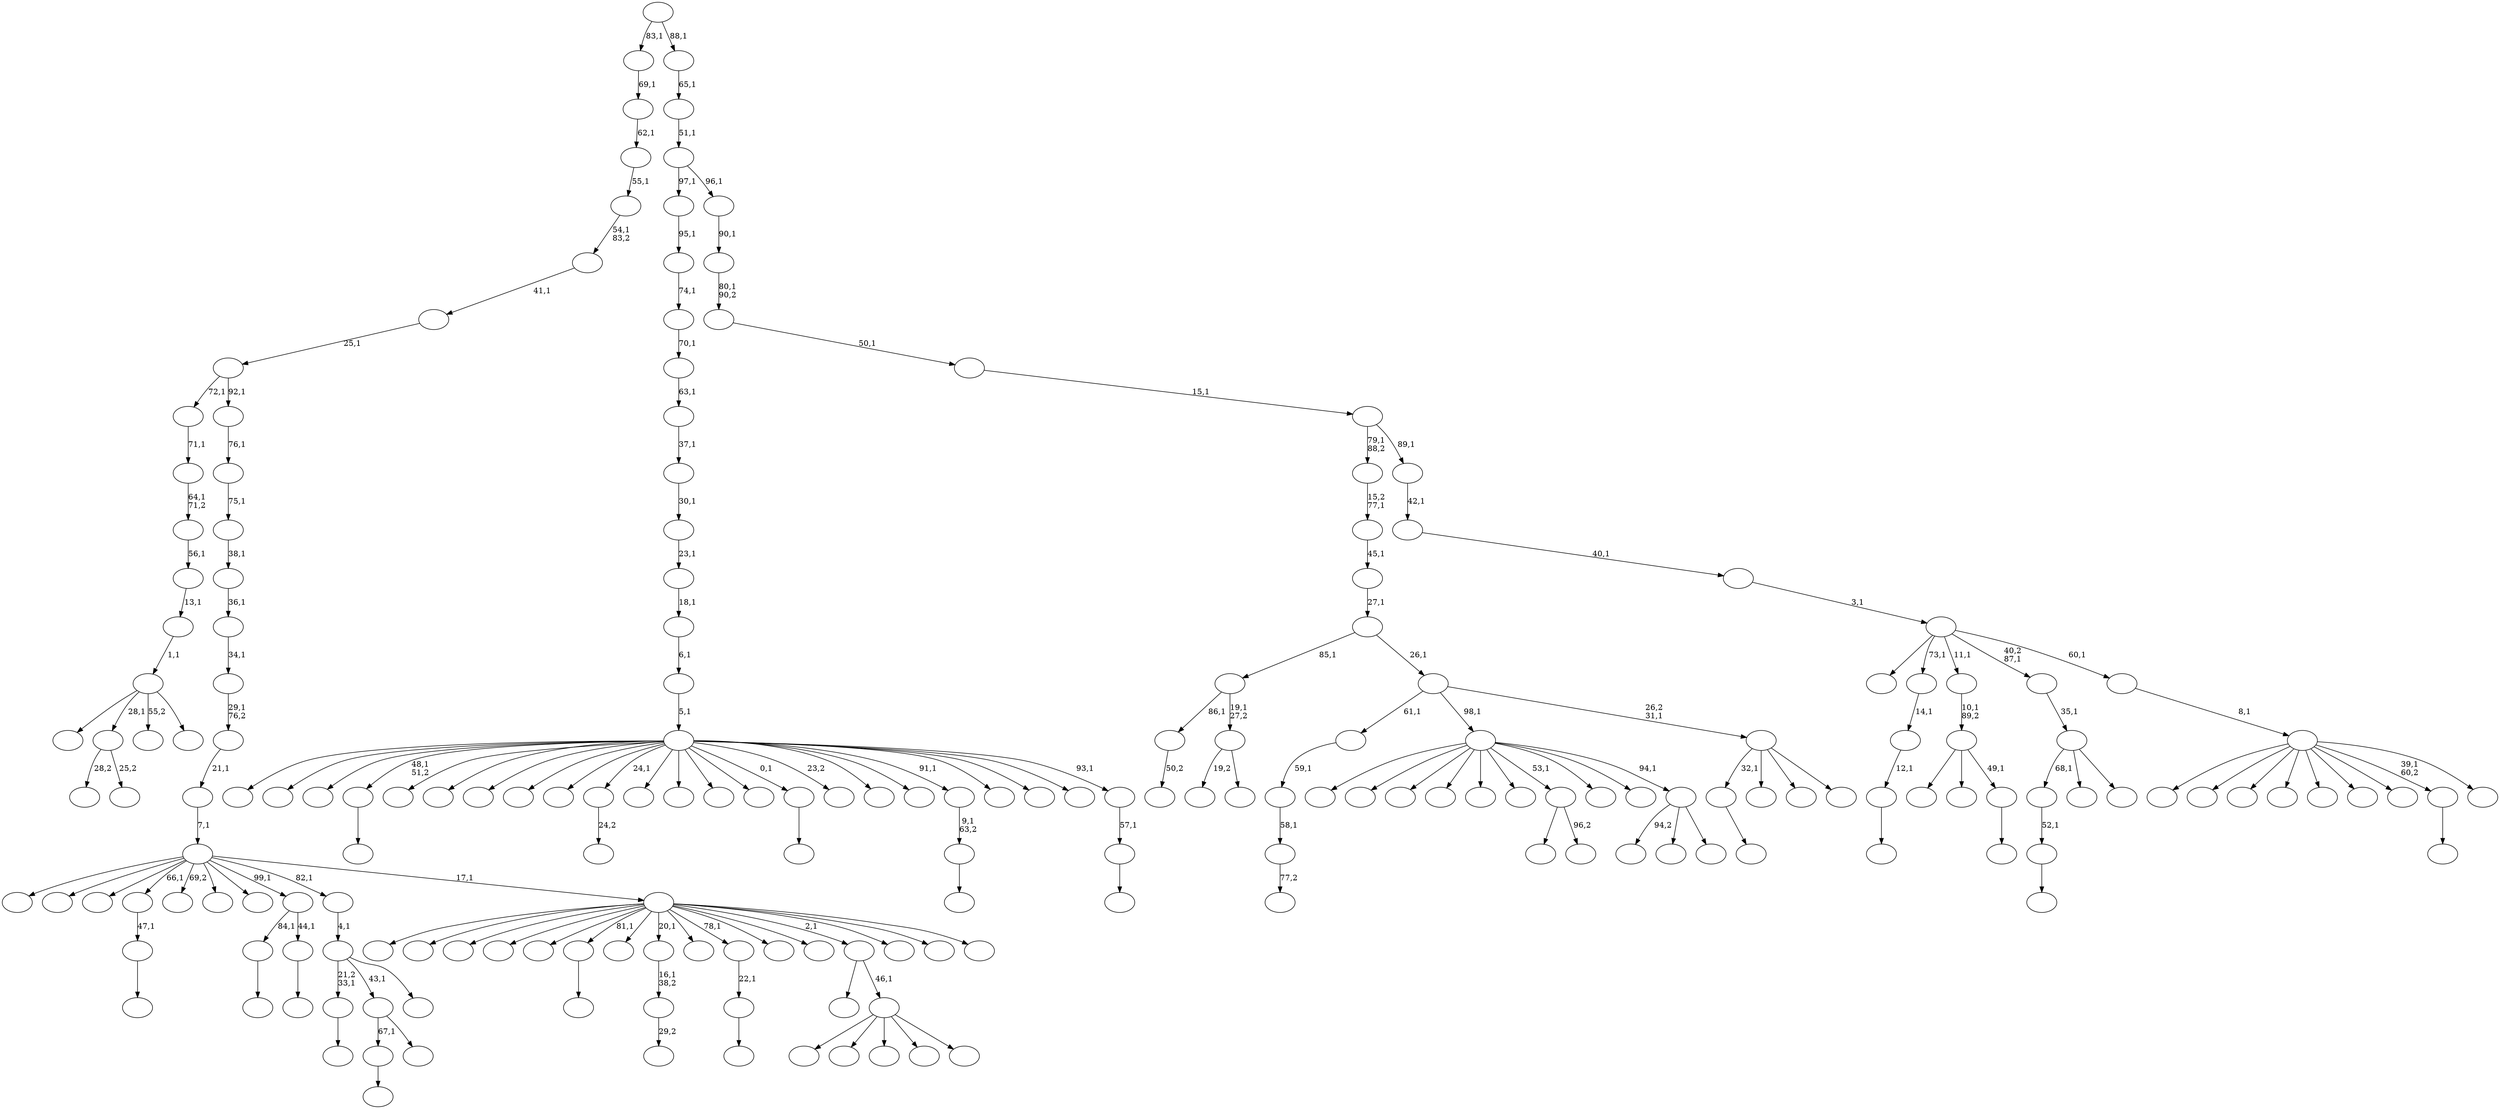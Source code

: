 digraph T {
	200 [label=""]
	199 [label=""]
	198 [label=""]
	197 [label=""]
	196 [label=""]
	195 [label=""]
	194 [label=""]
	193 [label=""]
	192 [label=""]
	191 [label=""]
	190 [label=""]
	189 [label=""]
	188 [label=""]
	187 [label=""]
	186 [label=""]
	185 [label=""]
	184 [label=""]
	183 [label=""]
	182 [label=""]
	181 [label=""]
	180 [label=""]
	179 [label=""]
	178 [label=""]
	177 [label=""]
	176 [label=""]
	175 [label=""]
	174 [label=""]
	173 [label=""]
	172 [label=""]
	171 [label=""]
	170 [label=""]
	169 [label=""]
	168 [label=""]
	167 [label=""]
	166 [label=""]
	165 [label=""]
	164 [label=""]
	163 [label=""]
	162 [label=""]
	161 [label=""]
	160 [label=""]
	159 [label=""]
	158 [label=""]
	157 [label=""]
	156 [label=""]
	155 [label=""]
	154 [label=""]
	153 [label=""]
	152 [label=""]
	151 [label=""]
	150 [label=""]
	149 [label=""]
	148 [label=""]
	147 [label=""]
	146 [label=""]
	145 [label=""]
	144 [label=""]
	143 [label=""]
	142 [label=""]
	141 [label=""]
	140 [label=""]
	139 [label=""]
	138 [label=""]
	137 [label=""]
	136 [label=""]
	135 [label=""]
	134 [label=""]
	133 [label=""]
	132 [label=""]
	131 [label=""]
	130 [label=""]
	129 [label=""]
	128 [label=""]
	127 [label=""]
	126 [label=""]
	125 [label=""]
	124 [label=""]
	123 [label=""]
	122 [label=""]
	121 [label=""]
	120 [label=""]
	119 [label=""]
	118 [label=""]
	117 [label=""]
	116 [label=""]
	115 [label=""]
	114 [label=""]
	113 [label=""]
	112 [label=""]
	111 [label=""]
	110 [label=""]
	109 [label=""]
	108 [label=""]
	107 [label=""]
	106 [label=""]
	105 [label=""]
	104 [label=""]
	103 [label=""]
	102 [label=""]
	101 [label=""]
	100 [label=""]
	99 [label=""]
	98 [label=""]
	97 [label=""]
	96 [label=""]
	95 [label=""]
	94 [label=""]
	93 [label=""]
	92 [label=""]
	91 [label=""]
	90 [label=""]
	89 [label=""]
	88 [label=""]
	87 [label=""]
	86 [label=""]
	85 [label=""]
	84 [label=""]
	83 [label=""]
	82 [label=""]
	81 [label=""]
	80 [label=""]
	79 [label=""]
	78 [label=""]
	77 [label=""]
	76 [label=""]
	75 [label=""]
	74 [label=""]
	73 [label=""]
	72 [label=""]
	71 [label=""]
	70 [label=""]
	69 [label=""]
	68 [label=""]
	67 [label=""]
	66 [label=""]
	65 [label=""]
	64 [label=""]
	63 [label=""]
	62 [label=""]
	61 [label=""]
	60 [label=""]
	59 [label=""]
	58 [label=""]
	57 [label=""]
	56 [label=""]
	55 [label=""]
	54 [label=""]
	53 [label=""]
	52 [label=""]
	51 [label=""]
	50 [label=""]
	49 [label=""]
	48 [label=""]
	47 [label=""]
	46 [label=""]
	45 [label=""]
	44 [label=""]
	43 [label=""]
	42 [label=""]
	41 [label=""]
	40 [label=""]
	39 [label=""]
	38 [label=""]
	37 [label=""]
	36 [label=""]
	35 [label=""]
	34 [label=""]
	33 [label=""]
	32 [label=""]
	31 [label=""]
	30 [label=""]
	29 [label=""]
	28 [label=""]
	27 [label=""]
	26 [label=""]
	25 [label=""]
	24 [label=""]
	23 [label=""]
	22 [label=""]
	21 [label=""]
	20 [label=""]
	19 [label=""]
	18 [label=""]
	17 [label=""]
	16 [label=""]
	15 [label=""]
	14 [label=""]
	13 [label=""]
	12 [label=""]
	11 [label=""]
	10 [label=""]
	9 [label=""]
	8 [label=""]
	7 [label=""]
	6 [label=""]
	5 [label=""]
	4 [label=""]
	3 [label=""]
	2 [label=""]
	1 [label=""]
	0 [label=""]
	196 -> 197 [label=""]
	195 -> 196 [label="52,1"]
	185 -> 186 [label=""]
	177 -> 178 [label=""]
	169 -> 170 [label=""]
	168 -> 169 [label="47,1"]
	166 -> 167 [label="50,2"]
	160 -> 161 [label="24,2"]
	156 -> 157 [label=""]
	155 -> 156 [label="12,1"]
	154 -> 155 [label="14,1"]
	147 -> 148 [label=""]
	144 -> 145 [label=""]
	140 -> 141 [label=""]
	139 -> 181 [label=""]
	139 -> 175 [label=""]
	139 -> 140 [label="49,1"]
	138 -> 139 [label="10,1\n89,2"]
	134 -> 135 [label=""]
	133 -> 134 [label="9,1\n63,2"]
	126 -> 127 [label=""]
	124 -> 162 [label=""]
	124 -> 125 [label="96,2"]
	122 -> 123 [label="77,2"]
	121 -> 122 [label="58,1"]
	120 -> 121 [label="59,1"]
	114 -> 115 [label="29,2"]
	113 -> 114 [label="16,1\n38,2"]
	111 -> 112 [label=""]
	110 -> 144 [label="84,1"]
	110 -> 111 [label="44,1"]
	106 -> 107 [label=""]
	103 -> 104 [label=""]
	100 -> 101 [label=""]
	99 -> 100 [label="22,1"]
	96 -> 173 [label="28,2"]
	96 -> 97 [label="25,2"]
	94 -> 177 [label="67,1"]
	94 -> 95 [label=""]
	87 -> 194 [label="94,2"]
	87 -> 98 [label=""]
	87 -> 88 [label=""]
	86 -> 191 [label=""]
	86 -> 184 [label=""]
	86 -> 165 [label=""]
	86 -> 163 [label=""]
	86 -> 143 [label=""]
	86 -> 142 [label=""]
	86 -> 124 [label="53,1"]
	86 -> 118 [label=""]
	86 -> 105 [label=""]
	86 -> 87 [label="94,1"]
	84 -> 103 [label="21,2\n33,1"]
	84 -> 94 [label="43,1"]
	84 -> 85 [label=""]
	83 -> 84 [label="4,1"]
	80 -> 164 [label=""]
	80 -> 96 [label="28,1"]
	80 -> 82 [label="55,2"]
	80 -> 81 [label=""]
	79 -> 80 [label="1,1"]
	78 -> 79 [label="13,1"]
	77 -> 78 [label="56,1"]
	76 -> 77 [label="64,1\n71,2"]
	75 -> 76 [label="71,1"]
	68 -> 195 [label="68,1"]
	68 -> 187 [label=""]
	68 -> 69 [label=""]
	67 -> 68 [label="35,1"]
	64 -> 65 [label=""]
	62 -> 72 [label="19,2"]
	62 -> 63 [label=""]
	61 -> 166 [label="86,1"]
	61 -> 62 [label="19,1\n27,2"]
	59 -> 172 [label=""]
	59 -> 130 [label=""]
	59 -> 129 [label=""]
	59 -> 73 [label=""]
	59 -> 60 [label=""]
	58 -> 92 [label=""]
	58 -> 59 [label="46,1"]
	54 -> 106 [label="32,1"]
	54 -> 74 [label=""]
	54 -> 56 [label=""]
	54 -> 55 [label=""]
	53 -> 120 [label="61,1"]
	53 -> 86 [label="98,1"]
	53 -> 54 [label="26,2\n31,1"]
	52 -> 61 [label="85,1"]
	52 -> 53 [label="26,1"]
	51 -> 52 [label="27,1"]
	50 -> 51 [label="45,1"]
	49 -> 50 [label="15,2\n77,1"]
	46 -> 198 [label=""]
	46 -> 193 [label=""]
	46 -> 189 [label=""]
	46 -> 151 [label=""]
	46 -> 150 [label=""]
	46 -> 126 [label="81,1"]
	46 -> 117 [label=""]
	46 -> 113 [label="20,1"]
	46 -> 109 [label=""]
	46 -> 99 [label="78,1"]
	46 -> 90 [label=""]
	46 -> 66 [label=""]
	46 -> 58 [label="2,1"]
	46 -> 57 [label=""]
	46 -> 48 [label=""]
	46 -> 47 [label=""]
	45 -> 192 [label=""]
	45 -> 179 [label=""]
	45 -> 174 [label=""]
	45 -> 168 [label="66,1"]
	45 -> 132 [label="69,2"]
	45 -> 131 [label=""]
	45 -> 116 [label=""]
	45 -> 110 [label="99,1"]
	45 -> 83 [label="82,1"]
	45 -> 46 [label="17,1"]
	44 -> 45 [label="7,1"]
	43 -> 44 [label="21,1"]
	42 -> 43 [label="29,1\n76,2"]
	41 -> 42 [label="34,1"]
	40 -> 41 [label="36,1"]
	39 -> 40 [label="38,1"]
	38 -> 39 [label="75,1"]
	37 -> 38 [label="76,1"]
	36 -> 75 [label="72,1"]
	36 -> 37 [label="92,1"]
	35 -> 36 [label="25,1"]
	34 -> 35 [label="41,1"]
	33 -> 34 [label="54,1\n83,2"]
	32 -> 33 [label="55,1"]
	31 -> 32 [label="62,1"]
	30 -> 31 [label="69,1"]
	28 -> 29 [label=""]
	27 -> 28 [label="57,1"]
	26 -> 200 [label=""]
	26 -> 199 [label=""]
	26 -> 188 [label=""]
	26 -> 185 [label="48,1\n51,2"]
	26 -> 183 [label=""]
	26 -> 182 [label=""]
	26 -> 180 [label=""]
	26 -> 176 [label=""]
	26 -> 171 [label=""]
	26 -> 160 [label="24,1"]
	26 -> 159 [label=""]
	26 -> 153 [label=""]
	26 -> 152 [label=""]
	26 -> 149 [label=""]
	26 -> 147 [label="0,1"]
	26 -> 146 [label="23,2"]
	26 -> 137 [label=""]
	26 -> 136 [label=""]
	26 -> 133 [label="91,1"]
	26 -> 128 [label=""]
	26 -> 119 [label=""]
	26 -> 102 [label=""]
	26 -> 27 [label="93,1"]
	25 -> 26 [label="5,1"]
	24 -> 25 [label="6,1"]
	23 -> 24 [label="18,1"]
	22 -> 23 [label="23,1"]
	21 -> 22 [label="30,1"]
	20 -> 21 [label="37,1"]
	19 -> 20 [label="63,1"]
	18 -> 19 [label="70,1"]
	17 -> 18 [label="74,1"]
	16 -> 17 [label="95,1"]
	14 -> 190 [label=""]
	14 -> 108 [label=""]
	14 -> 93 [label=""]
	14 -> 91 [label=""]
	14 -> 89 [label=""]
	14 -> 71 [label=""]
	14 -> 70 [label=""]
	14 -> 64 [label="39,1\n60,2"]
	14 -> 15 [label=""]
	13 -> 14 [label="8,1"]
	12 -> 158 [label=""]
	12 -> 154 [label="73,1"]
	12 -> 138 [label="11,1"]
	12 -> 67 [label="40,2\n87,1"]
	12 -> 13 [label="60,1"]
	11 -> 12 [label="3,1"]
	10 -> 11 [label="40,1"]
	9 -> 10 [label="42,1"]
	8 -> 49 [label="79,1\n88,2"]
	8 -> 9 [label="89,1"]
	7 -> 8 [label="15,1"]
	6 -> 7 [label="50,1"]
	5 -> 6 [label="80,1\n90,2"]
	4 -> 5 [label="90,1"]
	3 -> 16 [label="97,1"]
	3 -> 4 [label="96,1"]
	2 -> 3 [label="51,1"]
	1 -> 2 [label="65,1"]
	0 -> 30 [label="83,1"]
	0 -> 1 [label="88,1"]
}
